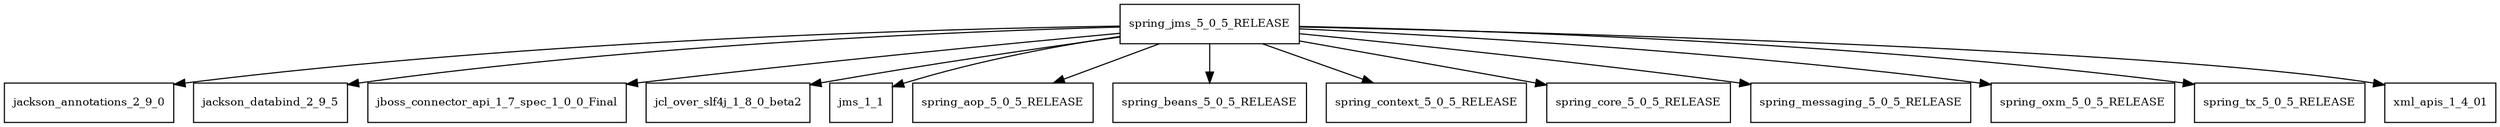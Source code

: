 digraph spring_jms_5_0_5_RELEASE_dependencies {
  node [shape = box, fontsize=10.0];
  spring_jms_5_0_5_RELEASE -> jackson_annotations_2_9_0;
  spring_jms_5_0_5_RELEASE -> jackson_databind_2_9_5;
  spring_jms_5_0_5_RELEASE -> jboss_connector_api_1_7_spec_1_0_0_Final;
  spring_jms_5_0_5_RELEASE -> jcl_over_slf4j_1_8_0_beta2;
  spring_jms_5_0_5_RELEASE -> jms_1_1;
  spring_jms_5_0_5_RELEASE -> spring_aop_5_0_5_RELEASE;
  spring_jms_5_0_5_RELEASE -> spring_beans_5_0_5_RELEASE;
  spring_jms_5_0_5_RELEASE -> spring_context_5_0_5_RELEASE;
  spring_jms_5_0_5_RELEASE -> spring_core_5_0_5_RELEASE;
  spring_jms_5_0_5_RELEASE -> spring_messaging_5_0_5_RELEASE;
  spring_jms_5_0_5_RELEASE -> spring_oxm_5_0_5_RELEASE;
  spring_jms_5_0_5_RELEASE -> spring_tx_5_0_5_RELEASE;
  spring_jms_5_0_5_RELEASE -> xml_apis_1_4_01;
}
